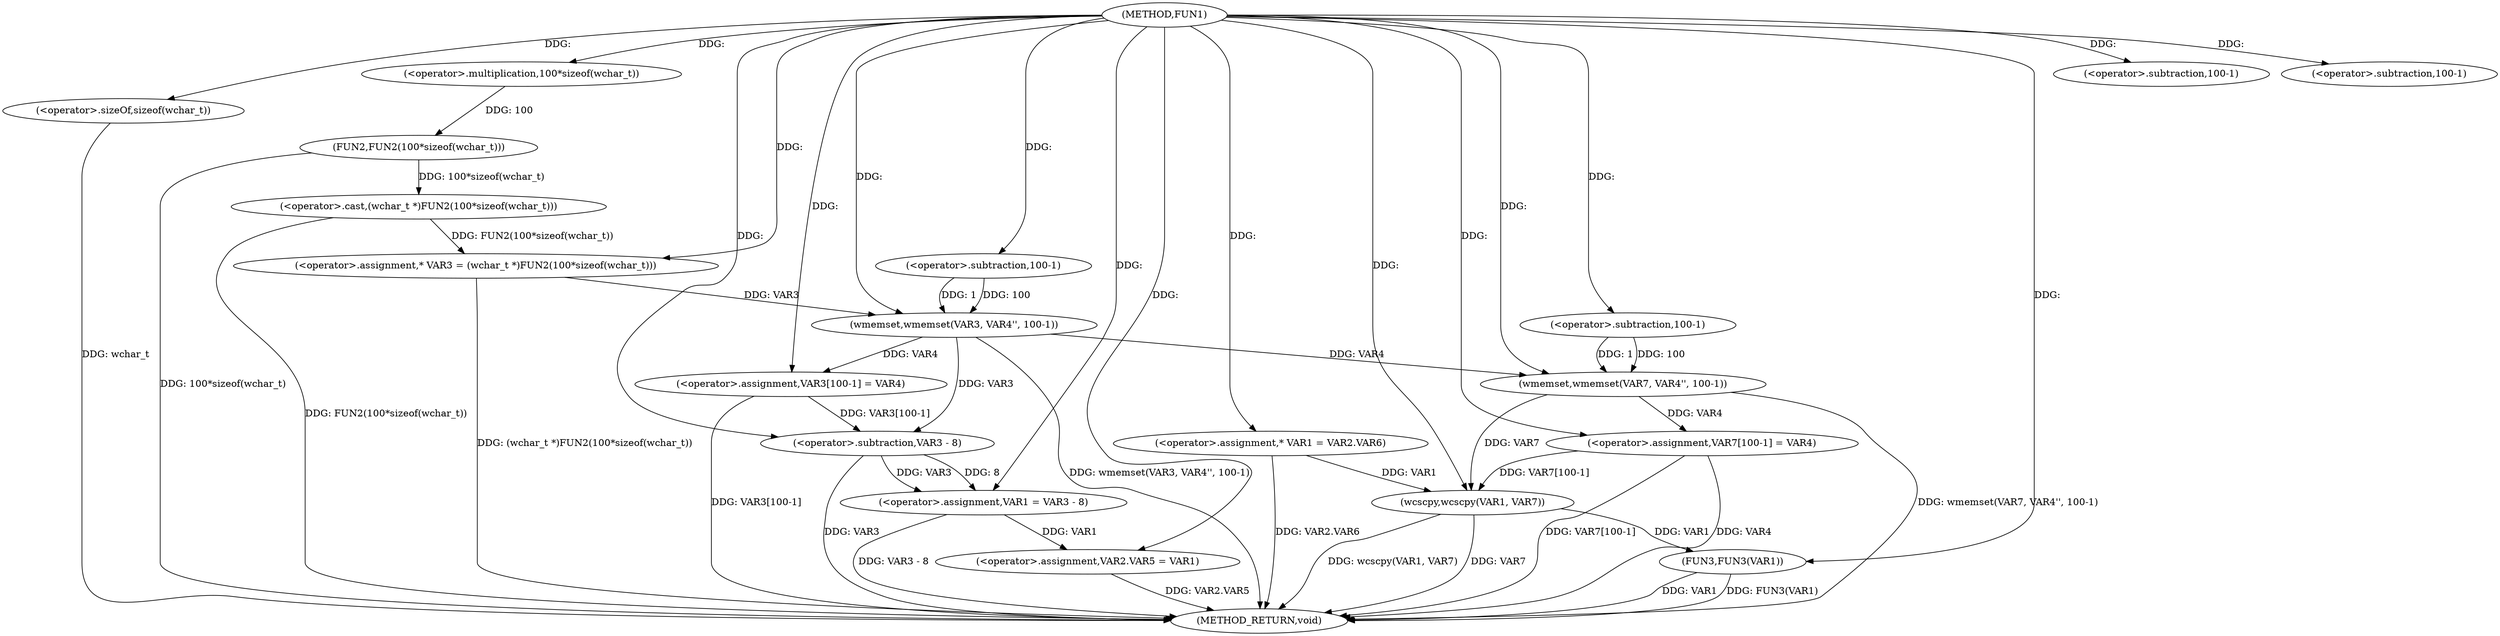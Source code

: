 digraph FUN1 {  
"1000100" [label = "(METHOD,FUN1)" ]
"1000164" [label = "(METHOD_RETURN,void)" ]
"1000105" [label = "(<operator>.assignment,* VAR3 = (wchar_t *)FUN2(100*sizeof(wchar_t)))" ]
"1000107" [label = "(<operator>.cast,(wchar_t *)FUN2(100*sizeof(wchar_t)))" ]
"1000109" [label = "(FUN2,FUN2(100*sizeof(wchar_t)))" ]
"1000110" [label = "(<operator>.multiplication,100*sizeof(wchar_t))" ]
"1000112" [label = "(<operator>.sizeOf,sizeof(wchar_t))" ]
"1000114" [label = "(wmemset,wmemset(VAR3, VAR4'', 100-1))" ]
"1000117" [label = "(<operator>.subtraction,100-1)" ]
"1000120" [label = "(<operator>.assignment,VAR3[100-1] = VAR4)" ]
"1000123" [label = "(<operator>.subtraction,100-1)" ]
"1000127" [label = "(<operator>.assignment,VAR1 = VAR3 - 8)" ]
"1000129" [label = "(<operator>.subtraction,VAR3 - 8)" ]
"1000132" [label = "(<operator>.assignment,VAR2.VAR5 = VAR1)" ]
"1000139" [label = "(<operator>.assignment,* VAR1 = VAR2.VAR6)" ]
"1000146" [label = "(wmemset,wmemset(VAR7, VAR4'', 100-1))" ]
"1000149" [label = "(<operator>.subtraction,100-1)" ]
"1000152" [label = "(<operator>.assignment,VAR7[100-1] = VAR4)" ]
"1000155" [label = "(<operator>.subtraction,100-1)" ]
"1000159" [label = "(wcscpy,wcscpy(VAR1, VAR7))" ]
"1000162" [label = "(FUN3,FUN3(VAR1))" ]
  "1000159" -> "1000164"  [ label = "DDG: wcscpy(VAR1, VAR7)"] 
  "1000129" -> "1000164"  [ label = "DDG: VAR3"] 
  "1000105" -> "1000164"  [ label = "DDG: (wchar_t *)FUN2(100*sizeof(wchar_t))"] 
  "1000114" -> "1000164"  [ label = "DDG: wmemset(VAR3, VAR4'', 100-1)"] 
  "1000120" -> "1000164"  [ label = "DDG: VAR3[100-1]"] 
  "1000159" -> "1000164"  [ label = "DDG: VAR7"] 
  "1000107" -> "1000164"  [ label = "DDG: FUN2(100*sizeof(wchar_t))"] 
  "1000139" -> "1000164"  [ label = "DDG: VAR2.VAR6"] 
  "1000127" -> "1000164"  [ label = "DDG: VAR3 - 8"] 
  "1000152" -> "1000164"  [ label = "DDG: VAR4"] 
  "1000152" -> "1000164"  [ label = "DDG: VAR7[100-1]"] 
  "1000132" -> "1000164"  [ label = "DDG: VAR2.VAR5"] 
  "1000112" -> "1000164"  [ label = "DDG: wchar_t"] 
  "1000109" -> "1000164"  [ label = "DDG: 100*sizeof(wchar_t)"] 
  "1000162" -> "1000164"  [ label = "DDG: VAR1"] 
  "1000162" -> "1000164"  [ label = "DDG: FUN3(VAR1)"] 
  "1000146" -> "1000164"  [ label = "DDG: wmemset(VAR7, VAR4'', 100-1)"] 
  "1000107" -> "1000105"  [ label = "DDG: FUN2(100*sizeof(wchar_t))"] 
  "1000100" -> "1000105"  [ label = "DDG: "] 
  "1000109" -> "1000107"  [ label = "DDG: 100*sizeof(wchar_t)"] 
  "1000110" -> "1000109"  [ label = "DDG: 100"] 
  "1000100" -> "1000110"  [ label = "DDG: "] 
  "1000100" -> "1000112"  [ label = "DDG: "] 
  "1000105" -> "1000114"  [ label = "DDG: VAR3"] 
  "1000100" -> "1000114"  [ label = "DDG: "] 
  "1000117" -> "1000114"  [ label = "DDG: 100"] 
  "1000117" -> "1000114"  [ label = "DDG: 1"] 
  "1000100" -> "1000117"  [ label = "DDG: "] 
  "1000114" -> "1000120"  [ label = "DDG: VAR4"] 
  "1000100" -> "1000120"  [ label = "DDG: "] 
  "1000100" -> "1000123"  [ label = "DDG: "] 
  "1000129" -> "1000127"  [ label = "DDG: VAR3"] 
  "1000129" -> "1000127"  [ label = "DDG: 8"] 
  "1000100" -> "1000127"  [ label = "DDG: "] 
  "1000114" -> "1000129"  [ label = "DDG: VAR3"] 
  "1000120" -> "1000129"  [ label = "DDG: VAR3[100-1]"] 
  "1000100" -> "1000129"  [ label = "DDG: "] 
  "1000127" -> "1000132"  [ label = "DDG: VAR1"] 
  "1000100" -> "1000132"  [ label = "DDG: "] 
  "1000100" -> "1000139"  [ label = "DDG: "] 
  "1000100" -> "1000146"  [ label = "DDG: "] 
  "1000114" -> "1000146"  [ label = "DDG: VAR4"] 
  "1000149" -> "1000146"  [ label = "DDG: 100"] 
  "1000149" -> "1000146"  [ label = "DDG: 1"] 
  "1000100" -> "1000149"  [ label = "DDG: "] 
  "1000146" -> "1000152"  [ label = "DDG: VAR4"] 
  "1000100" -> "1000152"  [ label = "DDG: "] 
  "1000100" -> "1000155"  [ label = "DDG: "] 
  "1000139" -> "1000159"  [ label = "DDG: VAR1"] 
  "1000100" -> "1000159"  [ label = "DDG: "] 
  "1000152" -> "1000159"  [ label = "DDG: VAR7[100-1]"] 
  "1000146" -> "1000159"  [ label = "DDG: VAR7"] 
  "1000159" -> "1000162"  [ label = "DDG: VAR1"] 
  "1000100" -> "1000162"  [ label = "DDG: "] 
}
